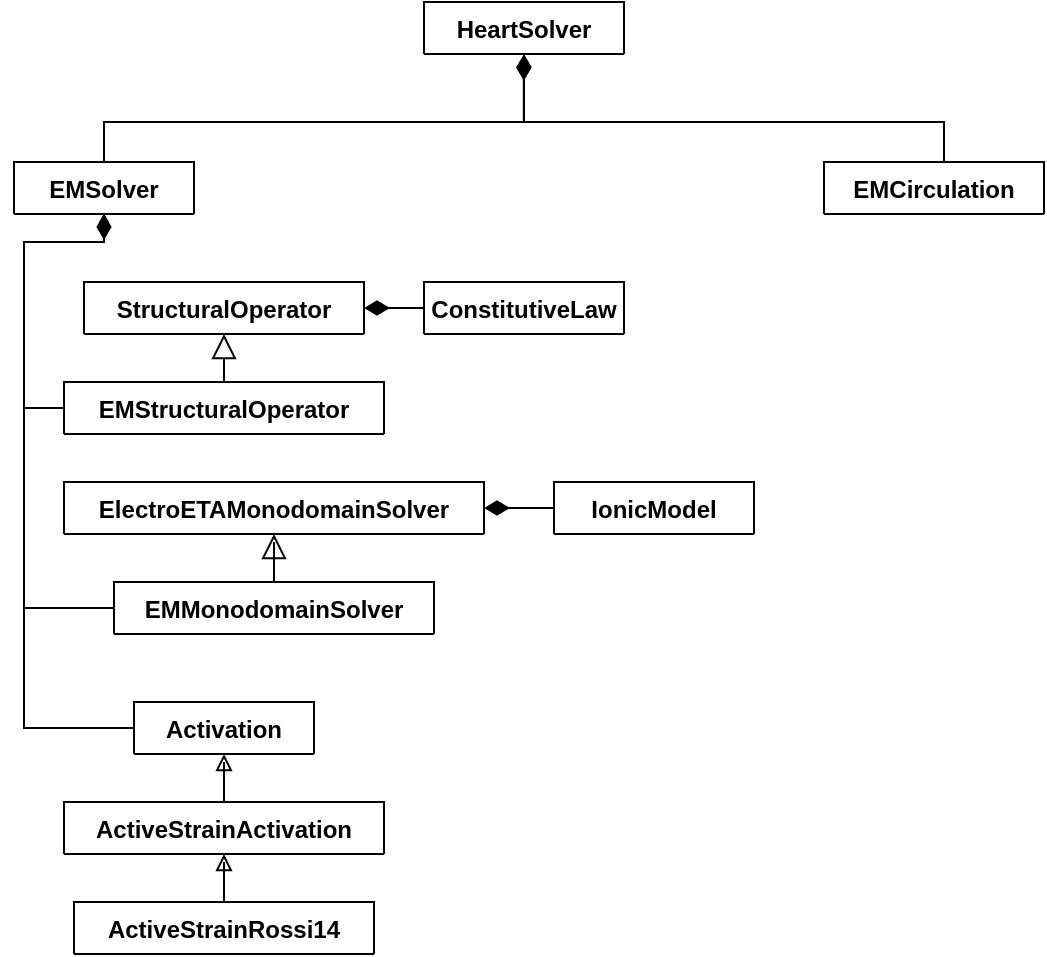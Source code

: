 <mxfile version="14.4.3" type="github">
  <diagram id="oQd3UHTAf_vaa32qaye1" name="Page-1">
    <mxGraphModel dx="786" dy="562" grid="1" gridSize="10" guides="1" tooltips="1" connect="1" arrows="1" fold="1" page="1" pageScale="1" pageWidth="827" pageHeight="1169" math="0" shadow="0">
      <root>
        <mxCell id="0" />
        <mxCell id="1" parent="0" />
        <mxCell id="06s8dhJWcLlkRPSXNvx8-6" value="HeartSolver" style="swimlane;fontStyle=1;align=center;verticalAlign=top;childLayout=stackLayout;horizontal=1;startSize=26;horizontalStack=0;resizeParent=1;resizeParentMax=0;resizeLast=0;collapsible=1;marginBottom=0;" parent="1" vertex="1" collapsed="1">
          <mxGeometry x="360" y="60" width="100" height="26" as="geometry">
            <mxRectangle x="330" y="10" width="160" height="86" as="alternateBounds" />
          </mxGeometry>
        </mxCell>
        <mxCell id="06s8dhJWcLlkRPSXNvx8-7" value="+ field: type" style="text;strokeColor=none;fillColor=none;align=left;verticalAlign=top;spacingLeft=4;spacingRight=4;overflow=hidden;rotatable=0;points=[[0,0.5],[1,0.5]];portConstraint=eastwest;" parent="06s8dhJWcLlkRPSXNvx8-6" vertex="1">
          <mxGeometry y="26" width="100" height="26" as="geometry" />
        </mxCell>
        <mxCell id="06s8dhJWcLlkRPSXNvx8-8" value="" style="line;strokeWidth=1;fillColor=none;align=left;verticalAlign=middle;spacingTop=-1;spacingLeft=3;spacingRight=3;rotatable=0;labelPosition=right;points=[];portConstraint=eastwest;" parent="06s8dhJWcLlkRPSXNvx8-6" vertex="1">
          <mxGeometry y="52" width="100" height="8" as="geometry" />
        </mxCell>
        <mxCell id="06s8dhJWcLlkRPSXNvx8-9" value="+ method(type): type" style="text;strokeColor=none;fillColor=none;align=left;verticalAlign=top;spacingLeft=4;spacingRight=4;overflow=hidden;rotatable=0;points=[[0,0.5],[1,0.5]];portConstraint=eastwest;" parent="06s8dhJWcLlkRPSXNvx8-6" vertex="1">
          <mxGeometry y="60" width="100" height="26" as="geometry" />
        </mxCell>
        <mxCell id="dy3DogQ9UxzAgeH9BKh2-3" style="edgeStyle=orthogonalEdgeStyle;rounded=0;orthogonalLoop=1;jettySize=auto;html=1;endArrow=diamondThin;endFill=1;endSize=10;entryX=0.499;entryY=1.017;entryDx=0;entryDy=0;entryPerimeter=0;" parent="1" source="06s8dhJWcLlkRPSXNvx8-11" target="06s8dhJWcLlkRPSXNvx8-9" edge="1">
          <mxGeometry relative="1" as="geometry">
            <mxPoint x="380" y="96" as="targetPoint" />
            <Array as="points">
              <mxPoint x="200" y="120" />
              <mxPoint x="410" y="120" />
            </Array>
          </mxGeometry>
        </mxCell>
        <mxCell id="dy3DogQ9UxzAgeH9BKh2-49" style="edgeStyle=orthogonalEdgeStyle;rounded=0;orthogonalLoop=1;jettySize=auto;html=1;entryX=0;entryY=0.5;entryDx=0;entryDy=0;startArrow=diamondThin;startFill=1;endArrow=none;endFill=0;endSize=10;" parent="1" source="06s8dhJWcLlkRPSXNvx8-11" target="dy3DogQ9UxzAgeH9BKh2-9" edge="1">
          <mxGeometry relative="1" as="geometry">
            <Array as="points">
              <mxPoint x="200" y="180" />
              <mxPoint x="160" y="180" />
              <mxPoint x="160" y="263" />
            </Array>
          </mxGeometry>
        </mxCell>
        <mxCell id="dy3DogQ9UxzAgeH9BKh2-50" style="edgeStyle=orthogonalEdgeStyle;rounded=0;orthogonalLoop=1;jettySize=auto;html=1;entryX=0;entryY=0.5;entryDx=0;entryDy=0;startArrow=diamondThin;startFill=1;endArrow=none;endFill=0;endSize=10;" parent="1" source="06s8dhJWcLlkRPSXNvx8-11" target="dy3DogQ9UxzAgeH9BKh2-29" edge="1">
          <mxGeometry relative="1" as="geometry">
            <Array as="points">
              <mxPoint x="200" y="180" />
              <mxPoint x="160" y="180" />
              <mxPoint x="160" y="363" />
            </Array>
          </mxGeometry>
        </mxCell>
        <mxCell id="dy3DogQ9UxzAgeH9BKh2-51" style="edgeStyle=orthogonalEdgeStyle;rounded=0;orthogonalLoop=1;jettySize=auto;html=1;entryX=0;entryY=0.5;entryDx=0;entryDy=0;startArrow=diamondThin;startFill=1;endArrow=none;endFill=0;endSize=10;startSize=10;" parent="1" source="06s8dhJWcLlkRPSXNvx8-11" target="dy3DogQ9UxzAgeH9BKh2-33" edge="1">
          <mxGeometry relative="1" as="geometry">
            <Array as="points">
              <mxPoint x="200" y="180" />
              <mxPoint x="160" y="180" />
              <mxPoint x="160" y="423" />
            </Array>
          </mxGeometry>
        </mxCell>
        <mxCell id="06s8dhJWcLlkRPSXNvx8-11" value="EMSolver&#xa;" style="swimlane;fontStyle=1;align=center;verticalAlign=top;childLayout=stackLayout;horizontal=1;startSize=26;horizontalStack=0;resizeParent=1;resizeParentMax=0;resizeLast=0;collapsible=1;marginBottom=0;" parent="1" vertex="1" collapsed="1">
          <mxGeometry x="155" y="140" width="90" height="26" as="geometry">
            <mxRectangle x="120" y="140" width="160" height="86" as="alternateBounds" />
          </mxGeometry>
        </mxCell>
        <mxCell id="06s8dhJWcLlkRPSXNvx8-12" value="+ field: type" style="text;strokeColor=none;fillColor=none;align=left;verticalAlign=top;spacingLeft=4;spacingRight=4;overflow=hidden;rotatable=0;points=[[0,0.5],[1,0.5]];portConstraint=eastwest;" parent="06s8dhJWcLlkRPSXNvx8-11" vertex="1">
          <mxGeometry y="26" width="90" height="26" as="geometry" />
        </mxCell>
        <mxCell id="06s8dhJWcLlkRPSXNvx8-13" value="" style="line;strokeWidth=1;fillColor=none;align=left;verticalAlign=middle;spacingTop=-1;spacingLeft=3;spacingRight=3;rotatable=0;labelPosition=right;points=[];portConstraint=eastwest;" parent="06s8dhJWcLlkRPSXNvx8-11" vertex="1">
          <mxGeometry y="52" width="90" height="8" as="geometry" />
        </mxCell>
        <mxCell id="06s8dhJWcLlkRPSXNvx8-14" value="+ method(type): type" style="text;strokeColor=none;fillColor=none;align=left;verticalAlign=top;spacingLeft=4;spacingRight=4;overflow=hidden;rotatable=0;points=[[0,0.5],[1,0.5]];portConstraint=eastwest;" parent="06s8dhJWcLlkRPSXNvx8-11" vertex="1">
          <mxGeometry y="60" width="90" height="26" as="geometry" />
        </mxCell>
        <mxCell id="dy3DogQ9UxzAgeH9BKh2-4" style="edgeStyle=orthogonalEdgeStyle;rounded=0;orthogonalLoop=1;jettySize=auto;html=1;endArrow=diamondThin;endFill=1;endSize=10;entryX=0.5;entryY=1;entryDx=0;entryDy=0;" parent="1" source="06s8dhJWcLlkRPSXNvx8-15" target="06s8dhJWcLlkRPSXNvx8-6" edge="1">
          <mxGeometry relative="1" as="geometry">
            <mxPoint x="410" y="96" as="targetPoint" />
            <Array as="points">
              <mxPoint x="620" y="120" />
              <mxPoint x="410" y="120" />
            </Array>
          </mxGeometry>
        </mxCell>
        <mxCell id="06s8dhJWcLlkRPSXNvx8-15" value="EMCirculation" style="swimlane;fontStyle=1;align=center;verticalAlign=top;childLayout=stackLayout;horizontal=1;startSize=26;horizontalStack=0;resizeParent=1;resizeParentMax=0;resizeLast=0;collapsible=1;marginBottom=0;" parent="1" vertex="1" collapsed="1">
          <mxGeometry x="560" y="140" width="110" height="26" as="geometry">
            <mxRectangle x="540" y="140" width="160" height="86" as="alternateBounds" />
          </mxGeometry>
        </mxCell>
        <mxCell id="06s8dhJWcLlkRPSXNvx8-16" value="+ field: type" style="text;strokeColor=none;fillColor=none;align=left;verticalAlign=top;spacingLeft=4;spacingRight=4;overflow=hidden;rotatable=0;points=[[0,0.5],[1,0.5]];portConstraint=eastwest;" parent="06s8dhJWcLlkRPSXNvx8-15" vertex="1">
          <mxGeometry y="26" width="110" height="26" as="geometry" />
        </mxCell>
        <mxCell id="06s8dhJWcLlkRPSXNvx8-17" value="" style="line;strokeWidth=1;fillColor=none;align=left;verticalAlign=middle;spacingTop=-1;spacingLeft=3;spacingRight=3;rotatable=0;labelPosition=right;points=[];portConstraint=eastwest;" parent="06s8dhJWcLlkRPSXNvx8-15" vertex="1">
          <mxGeometry y="52" width="110" height="8" as="geometry" />
        </mxCell>
        <mxCell id="06s8dhJWcLlkRPSXNvx8-18" value="+ method(type): type" style="text;strokeColor=none;fillColor=none;align=left;verticalAlign=top;spacingLeft=4;spacingRight=4;overflow=hidden;rotatable=0;points=[[0,0.5],[1,0.5]];portConstraint=eastwest;" parent="06s8dhJWcLlkRPSXNvx8-15" vertex="1">
          <mxGeometry y="60" width="110" height="26" as="geometry" />
        </mxCell>
        <mxCell id="dy3DogQ9UxzAgeH9BKh2-52" style="edgeStyle=orthogonalEdgeStyle;rounded=0;orthogonalLoop=1;jettySize=auto;html=1;entryX=0.5;entryY=1;entryDx=0;entryDy=0;startArrow=none;startFill=0;endArrow=block;endFill=0;endSize=10;" parent="1" target="dy3DogQ9UxzAgeH9BKh2-37" edge="1">
          <mxGeometry relative="1" as="geometry">
            <mxPoint x="260" y="250" as="sourcePoint" />
          </mxGeometry>
        </mxCell>
        <mxCell id="dy3DogQ9UxzAgeH9BKh2-9" value="EMStructuralOperator" style="swimlane;fontStyle=1;align=center;verticalAlign=top;childLayout=stackLayout;horizontal=1;startSize=26;horizontalStack=0;resizeParent=1;resizeParentMax=0;resizeLast=0;collapsible=1;marginBottom=0;" parent="1" vertex="1" collapsed="1">
          <mxGeometry x="180" y="250" width="160" height="26" as="geometry">
            <mxRectangle x="410" y="180" width="160" height="86" as="alternateBounds" />
          </mxGeometry>
        </mxCell>
        <mxCell id="dy3DogQ9UxzAgeH9BKh2-10" value="+ field: type" style="text;strokeColor=none;fillColor=none;align=left;verticalAlign=top;spacingLeft=4;spacingRight=4;overflow=hidden;rotatable=0;points=[[0,0.5],[1,0.5]];portConstraint=eastwest;" parent="dy3DogQ9UxzAgeH9BKh2-9" vertex="1">
          <mxGeometry y="26" width="160" height="26" as="geometry" />
        </mxCell>
        <mxCell id="dy3DogQ9UxzAgeH9BKh2-11" value="" style="line;strokeWidth=1;fillColor=none;align=left;verticalAlign=middle;spacingTop=-1;spacingLeft=3;spacingRight=3;rotatable=0;labelPosition=right;points=[];portConstraint=eastwest;" parent="dy3DogQ9UxzAgeH9BKh2-9" vertex="1">
          <mxGeometry y="52" width="160" height="8" as="geometry" />
        </mxCell>
        <mxCell id="dy3DogQ9UxzAgeH9BKh2-12" value="+ method(type): type" style="text;strokeColor=none;fillColor=none;align=left;verticalAlign=top;spacingLeft=4;spacingRight=4;overflow=hidden;rotatable=0;points=[[0,0.5],[1,0.5]];portConstraint=eastwest;" parent="dy3DogQ9UxzAgeH9BKh2-9" vertex="1">
          <mxGeometry y="60" width="160" height="26" as="geometry" />
        </mxCell>
        <mxCell id="rpv3LAPBY9bJOhplbf5G-12" style="edgeStyle=orthogonalEdgeStyle;rounded=0;orthogonalLoop=1;jettySize=auto;html=1;endArrow=none;endFill=0;startArrow=diamondThin;startFill=1;endSize=10;startSize=10;" edge="1" parent="1" source="dy3DogQ9UxzAgeH9BKh2-25" target="rpv3LAPBY9bJOhplbf5G-8">
          <mxGeometry relative="1" as="geometry" />
        </mxCell>
        <mxCell id="dy3DogQ9UxzAgeH9BKh2-25" value="ElectroETAMonodomainSolver" style="swimlane;fontStyle=1;align=center;verticalAlign=top;childLayout=stackLayout;horizontal=1;startSize=26;horizontalStack=0;resizeParent=1;resizeParentMax=0;resizeLast=0;collapsible=1;marginBottom=0;" parent="1" vertex="1" collapsed="1">
          <mxGeometry x="180" y="300" width="210" height="26" as="geometry">
            <mxRectangle x="200" y="290" width="190" height="86" as="alternateBounds" />
          </mxGeometry>
        </mxCell>
        <mxCell id="dy3DogQ9UxzAgeH9BKh2-26" value="+ field: type" style="text;strokeColor=none;fillColor=none;align=left;verticalAlign=top;spacingLeft=4;spacingRight=4;overflow=hidden;rotatable=0;points=[[0,0.5],[1,0.5]];portConstraint=eastwest;" parent="dy3DogQ9UxzAgeH9BKh2-25" vertex="1">
          <mxGeometry y="26" width="210" height="26" as="geometry" />
        </mxCell>
        <mxCell id="dy3DogQ9UxzAgeH9BKh2-27" value="" style="line;strokeWidth=1;fillColor=none;align=left;verticalAlign=middle;spacingTop=-1;spacingLeft=3;spacingRight=3;rotatable=0;labelPosition=right;points=[];portConstraint=eastwest;" parent="dy3DogQ9UxzAgeH9BKh2-25" vertex="1">
          <mxGeometry y="52" width="210" height="8" as="geometry" />
        </mxCell>
        <mxCell id="dy3DogQ9UxzAgeH9BKh2-28" value="+ method(type): type" style="text;strokeColor=none;fillColor=none;align=left;verticalAlign=top;spacingLeft=4;spacingRight=4;overflow=hidden;rotatable=0;points=[[0,0.5],[1,0.5]];portConstraint=eastwest;" parent="dy3DogQ9UxzAgeH9BKh2-25" vertex="1">
          <mxGeometry y="60" width="210" height="26" as="geometry" />
        </mxCell>
        <mxCell id="dy3DogQ9UxzAgeH9BKh2-53" style="edgeStyle=orthogonalEdgeStyle;rounded=0;orthogonalLoop=1;jettySize=auto;html=1;entryX=0.5;entryY=1;entryDx=0;entryDy=0;startArrow=none;startFill=0;endArrow=block;endFill=0;endSize=10;" parent="1" source="dy3DogQ9UxzAgeH9BKh2-29" target="dy3DogQ9UxzAgeH9BKh2-25" edge="1">
          <mxGeometry relative="1" as="geometry" />
        </mxCell>
        <mxCell id="dy3DogQ9UxzAgeH9BKh2-29" value="EMMonodomainSolver" style="swimlane;fontStyle=1;align=center;verticalAlign=top;childLayout=stackLayout;horizontal=1;startSize=26;horizontalStack=0;resizeParent=1;resizeParentMax=0;resizeLast=0;collapsible=1;marginBottom=0;" parent="1" vertex="1" collapsed="1">
          <mxGeometry x="205" y="350" width="160" height="26" as="geometry">
            <mxRectangle x="190" y="330" width="160" height="86" as="alternateBounds" />
          </mxGeometry>
        </mxCell>
        <mxCell id="dy3DogQ9UxzAgeH9BKh2-30" value="+ field: type" style="text;strokeColor=none;fillColor=none;align=left;verticalAlign=top;spacingLeft=4;spacingRight=4;overflow=hidden;rotatable=0;points=[[0,0.5],[1,0.5]];portConstraint=eastwest;" parent="dy3DogQ9UxzAgeH9BKh2-29" vertex="1">
          <mxGeometry y="26" width="160" height="26" as="geometry" />
        </mxCell>
        <mxCell id="dy3DogQ9UxzAgeH9BKh2-31" value="" style="line;strokeWidth=1;fillColor=none;align=left;verticalAlign=middle;spacingTop=-1;spacingLeft=3;spacingRight=3;rotatable=0;labelPosition=right;points=[];portConstraint=eastwest;" parent="dy3DogQ9UxzAgeH9BKh2-29" vertex="1">
          <mxGeometry y="52" width="160" height="8" as="geometry" />
        </mxCell>
        <mxCell id="dy3DogQ9UxzAgeH9BKh2-32" value="+ method(type): type" style="text;strokeColor=none;fillColor=none;align=left;verticalAlign=top;spacingLeft=4;spacingRight=4;overflow=hidden;rotatable=0;points=[[0,0.5],[1,0.5]];portConstraint=eastwest;" parent="dy3DogQ9UxzAgeH9BKh2-29" vertex="1">
          <mxGeometry y="60" width="160" height="26" as="geometry" />
        </mxCell>
        <mxCell id="dy3DogQ9UxzAgeH9BKh2-54" style="edgeStyle=orthogonalEdgeStyle;rounded=0;orthogonalLoop=1;jettySize=auto;html=1;entryX=0.5;entryY=0;entryDx=0;entryDy=0;startArrow=block;startFill=0;endArrow=none;endFill=0;endSize=10;" parent="1" source="dy3DogQ9UxzAgeH9BKh2-33" target="dy3DogQ9UxzAgeH9BKh2-45" edge="1">
          <mxGeometry relative="1" as="geometry" />
        </mxCell>
        <mxCell id="dy3DogQ9UxzAgeH9BKh2-33" value="Activation" style="swimlane;fontStyle=1;align=center;verticalAlign=top;childLayout=stackLayout;horizontal=1;startSize=26;horizontalStack=0;resizeParent=1;resizeParentMax=0;resizeLast=0;collapsible=1;marginBottom=0;" parent="1" vertex="1" collapsed="1">
          <mxGeometry x="215" y="410" width="90" height="26" as="geometry">
            <mxRectangle x="290" y="290" width="160" height="86" as="alternateBounds" />
          </mxGeometry>
        </mxCell>
        <mxCell id="dy3DogQ9UxzAgeH9BKh2-34" value="+ field: type" style="text;strokeColor=none;fillColor=none;align=left;verticalAlign=top;spacingLeft=4;spacingRight=4;overflow=hidden;rotatable=0;points=[[0,0.5],[1,0.5]];portConstraint=eastwest;" parent="dy3DogQ9UxzAgeH9BKh2-33" vertex="1">
          <mxGeometry y="26" width="90" height="26" as="geometry" />
        </mxCell>
        <mxCell id="dy3DogQ9UxzAgeH9BKh2-35" value="" style="line;strokeWidth=1;fillColor=none;align=left;verticalAlign=middle;spacingTop=-1;spacingLeft=3;spacingRight=3;rotatable=0;labelPosition=right;points=[];portConstraint=eastwest;" parent="dy3DogQ9UxzAgeH9BKh2-33" vertex="1">
          <mxGeometry y="52" width="90" height="8" as="geometry" />
        </mxCell>
        <mxCell id="dy3DogQ9UxzAgeH9BKh2-36" value="+ method(type): type" style="text;strokeColor=none;fillColor=none;align=left;verticalAlign=top;spacingLeft=4;spacingRight=4;overflow=hidden;rotatable=0;points=[[0,0.5],[1,0.5]];portConstraint=eastwest;" parent="dy3DogQ9UxzAgeH9BKh2-33" vertex="1">
          <mxGeometry y="60" width="90" height="26" as="geometry" />
        </mxCell>
        <mxCell id="rpv3LAPBY9bJOhplbf5G-14" style="edgeStyle=orthogonalEdgeStyle;rounded=0;orthogonalLoop=1;jettySize=auto;html=1;entryX=0;entryY=0.5;entryDx=0;entryDy=0;startArrow=diamondThin;startFill=1;startSize=10;endArrow=none;endFill=0;endSize=10;" edge="1" parent="1" source="dy3DogQ9UxzAgeH9BKh2-37" target="rpv3LAPBY9bJOhplbf5G-4">
          <mxGeometry relative="1" as="geometry" />
        </mxCell>
        <mxCell id="dy3DogQ9UxzAgeH9BKh2-37" value="StructuralOperator" style="swimlane;fontStyle=1;align=center;verticalAlign=top;childLayout=stackLayout;horizontal=1;startSize=26;horizontalStack=0;resizeParent=1;resizeParentMax=0;resizeLast=0;collapsible=1;marginBottom=0;" parent="1" vertex="1" collapsed="1">
          <mxGeometry x="190" y="200" width="140" height="26" as="geometry">
            <mxRectangle x="300" y="300" width="160" height="86" as="alternateBounds" />
          </mxGeometry>
        </mxCell>
        <mxCell id="dy3DogQ9UxzAgeH9BKh2-38" value="+ field: type" style="text;strokeColor=none;fillColor=none;align=left;verticalAlign=top;spacingLeft=4;spacingRight=4;overflow=hidden;rotatable=0;points=[[0,0.5],[1,0.5]];portConstraint=eastwest;" parent="dy3DogQ9UxzAgeH9BKh2-37" vertex="1">
          <mxGeometry y="26" width="140" height="26" as="geometry" />
        </mxCell>
        <mxCell id="dy3DogQ9UxzAgeH9BKh2-39" value="" style="line;strokeWidth=1;fillColor=none;align=left;verticalAlign=middle;spacingTop=-1;spacingLeft=3;spacingRight=3;rotatable=0;labelPosition=right;points=[];portConstraint=eastwest;" parent="dy3DogQ9UxzAgeH9BKh2-37" vertex="1">
          <mxGeometry y="52" width="140" height="8" as="geometry" />
        </mxCell>
        <mxCell id="dy3DogQ9UxzAgeH9BKh2-40" value="+ method(type): type" style="text;strokeColor=none;fillColor=none;align=left;verticalAlign=top;spacingLeft=4;spacingRight=4;overflow=hidden;rotatable=0;points=[[0,0.5],[1,0.5]];portConstraint=eastwest;" parent="dy3DogQ9UxzAgeH9BKh2-37" vertex="1">
          <mxGeometry y="60" width="140" height="26" as="geometry" />
        </mxCell>
        <mxCell id="dy3DogQ9UxzAgeH9BKh2-41" value="ActiveStrainRossi14" style="swimlane;fontStyle=1;align=center;verticalAlign=top;childLayout=stackLayout;horizontal=1;startSize=26;horizontalStack=0;resizeParent=1;resizeParentMax=0;resizeLast=0;collapsible=1;marginBottom=0;" parent="1" vertex="1" collapsed="1">
          <mxGeometry x="185" y="510" width="150" height="26" as="geometry">
            <mxRectangle x="300" y="300" width="160" height="86" as="alternateBounds" />
          </mxGeometry>
        </mxCell>
        <mxCell id="dy3DogQ9UxzAgeH9BKh2-42" value="+ field: type" style="text;strokeColor=none;fillColor=none;align=left;verticalAlign=top;spacingLeft=4;spacingRight=4;overflow=hidden;rotatable=0;points=[[0,0.5],[1,0.5]];portConstraint=eastwest;" parent="dy3DogQ9UxzAgeH9BKh2-41" vertex="1">
          <mxGeometry y="26" width="150" height="26" as="geometry" />
        </mxCell>
        <mxCell id="dy3DogQ9UxzAgeH9BKh2-43" value="" style="line;strokeWidth=1;fillColor=none;align=left;verticalAlign=middle;spacingTop=-1;spacingLeft=3;spacingRight=3;rotatable=0;labelPosition=right;points=[];portConstraint=eastwest;" parent="dy3DogQ9UxzAgeH9BKh2-41" vertex="1">
          <mxGeometry y="52" width="150" height="8" as="geometry" />
        </mxCell>
        <mxCell id="dy3DogQ9UxzAgeH9BKh2-44" value="+ method(type): type" style="text;strokeColor=none;fillColor=none;align=left;verticalAlign=top;spacingLeft=4;spacingRight=4;overflow=hidden;rotatable=0;points=[[0,0.5],[1,0.5]];portConstraint=eastwest;" parent="dy3DogQ9UxzAgeH9BKh2-41" vertex="1">
          <mxGeometry y="60" width="150" height="26" as="geometry" />
        </mxCell>
        <mxCell id="dy3DogQ9UxzAgeH9BKh2-55" style="edgeStyle=orthogonalEdgeStyle;rounded=0;orthogonalLoop=1;jettySize=auto;html=1;entryX=0.5;entryY=0;entryDx=0;entryDy=0;startArrow=block;startFill=0;endArrow=none;endFill=0;endSize=10;" parent="1" source="dy3DogQ9UxzAgeH9BKh2-45" target="dy3DogQ9UxzAgeH9BKh2-41" edge="1">
          <mxGeometry relative="1" as="geometry" />
        </mxCell>
        <mxCell id="dy3DogQ9UxzAgeH9BKh2-45" value="ActiveStrainActivation" style="swimlane;fontStyle=1;align=center;verticalAlign=top;childLayout=stackLayout;horizontal=1;startSize=26;horizontalStack=0;resizeParent=1;resizeParentMax=0;resizeLast=0;collapsible=1;marginBottom=0;" parent="1" vertex="1" collapsed="1">
          <mxGeometry x="180" y="460" width="160" height="26" as="geometry">
            <mxRectangle x="254" y="316" width="160" height="86" as="alternateBounds" />
          </mxGeometry>
        </mxCell>
        <mxCell id="dy3DogQ9UxzAgeH9BKh2-46" value="+ field: type" style="text;strokeColor=none;fillColor=none;align=left;verticalAlign=top;spacingLeft=4;spacingRight=4;overflow=hidden;rotatable=0;points=[[0,0.5],[1,0.5]];portConstraint=eastwest;" parent="dy3DogQ9UxzAgeH9BKh2-45" vertex="1">
          <mxGeometry y="26" width="160" height="26" as="geometry" />
        </mxCell>
        <mxCell id="dy3DogQ9UxzAgeH9BKh2-47" value="" style="line;strokeWidth=1;fillColor=none;align=left;verticalAlign=middle;spacingTop=-1;spacingLeft=3;spacingRight=3;rotatable=0;labelPosition=right;points=[];portConstraint=eastwest;" parent="dy3DogQ9UxzAgeH9BKh2-45" vertex="1">
          <mxGeometry y="52" width="160" height="8" as="geometry" />
        </mxCell>
        <mxCell id="dy3DogQ9UxzAgeH9BKh2-48" value="+ method(type): type" style="text;strokeColor=none;fillColor=none;align=left;verticalAlign=top;spacingLeft=4;spacingRight=4;overflow=hidden;rotatable=0;points=[[0,0.5],[1,0.5]];portConstraint=eastwest;" parent="dy3DogQ9UxzAgeH9BKh2-45" vertex="1">
          <mxGeometry y="60" width="160" height="26" as="geometry" />
        </mxCell>
        <mxCell id="rpv3LAPBY9bJOhplbf5G-4" value="ConstitutiveLaw" style="swimlane;fontStyle=1;align=center;verticalAlign=top;childLayout=stackLayout;horizontal=1;startSize=26;horizontalStack=0;resizeParent=1;resizeParentMax=0;resizeLast=0;collapsible=1;marginBottom=0;" vertex="1" collapsed="1" parent="1">
          <mxGeometry x="360" y="200" width="100" height="26" as="geometry">
            <mxRectangle x="550" y="300" width="160" height="86" as="alternateBounds" />
          </mxGeometry>
        </mxCell>
        <mxCell id="rpv3LAPBY9bJOhplbf5G-5" value="+ field: type" style="text;strokeColor=none;fillColor=none;align=left;verticalAlign=top;spacingLeft=4;spacingRight=4;overflow=hidden;rotatable=0;points=[[0,0.5],[1,0.5]];portConstraint=eastwest;" vertex="1" parent="rpv3LAPBY9bJOhplbf5G-4">
          <mxGeometry y="26" width="100" height="26" as="geometry" />
        </mxCell>
        <mxCell id="rpv3LAPBY9bJOhplbf5G-6" value="" style="line;strokeWidth=1;fillColor=none;align=left;verticalAlign=middle;spacingTop=-1;spacingLeft=3;spacingRight=3;rotatable=0;labelPosition=right;points=[];portConstraint=eastwest;" vertex="1" parent="rpv3LAPBY9bJOhplbf5G-4">
          <mxGeometry y="52" width="100" height="8" as="geometry" />
        </mxCell>
        <mxCell id="rpv3LAPBY9bJOhplbf5G-7" value="+ method(type): type" style="text;strokeColor=none;fillColor=none;align=left;verticalAlign=top;spacingLeft=4;spacingRight=4;overflow=hidden;rotatable=0;points=[[0,0.5],[1,0.5]];portConstraint=eastwest;" vertex="1" parent="rpv3LAPBY9bJOhplbf5G-4">
          <mxGeometry y="60" width="100" height="26" as="geometry" />
        </mxCell>
        <mxCell id="rpv3LAPBY9bJOhplbf5G-8" value="IonicModel" style="swimlane;fontStyle=1;align=center;verticalAlign=top;childLayout=stackLayout;horizontal=1;startSize=26;horizontalStack=0;resizeParent=1;resizeParentMax=0;resizeLast=0;collapsible=1;marginBottom=0;" vertex="1" collapsed="1" parent="1">
          <mxGeometry x="425" y="300" width="100" height="26" as="geometry">
            <mxRectangle x="270" y="260" width="160" height="86" as="alternateBounds" />
          </mxGeometry>
        </mxCell>
        <mxCell id="rpv3LAPBY9bJOhplbf5G-9" value="+ field: type" style="text;strokeColor=none;fillColor=none;align=left;verticalAlign=top;spacingLeft=4;spacingRight=4;overflow=hidden;rotatable=0;points=[[0,0.5],[1,0.5]];portConstraint=eastwest;" vertex="1" parent="rpv3LAPBY9bJOhplbf5G-8">
          <mxGeometry y="26" width="100" height="26" as="geometry" />
        </mxCell>
        <mxCell id="rpv3LAPBY9bJOhplbf5G-10" value="" style="line;strokeWidth=1;fillColor=none;align=left;verticalAlign=middle;spacingTop=-1;spacingLeft=3;spacingRight=3;rotatable=0;labelPosition=right;points=[];portConstraint=eastwest;" vertex="1" parent="rpv3LAPBY9bJOhplbf5G-8">
          <mxGeometry y="52" width="100" height="8" as="geometry" />
        </mxCell>
        <mxCell id="rpv3LAPBY9bJOhplbf5G-11" value="+ method(type): type" style="text;strokeColor=none;fillColor=none;align=left;verticalAlign=top;spacingLeft=4;spacingRight=4;overflow=hidden;rotatable=0;points=[[0,0.5],[1,0.5]];portConstraint=eastwest;" vertex="1" parent="rpv3LAPBY9bJOhplbf5G-8">
          <mxGeometry y="60" width="100" height="26" as="geometry" />
        </mxCell>
      </root>
    </mxGraphModel>
  </diagram>
</mxfile>
